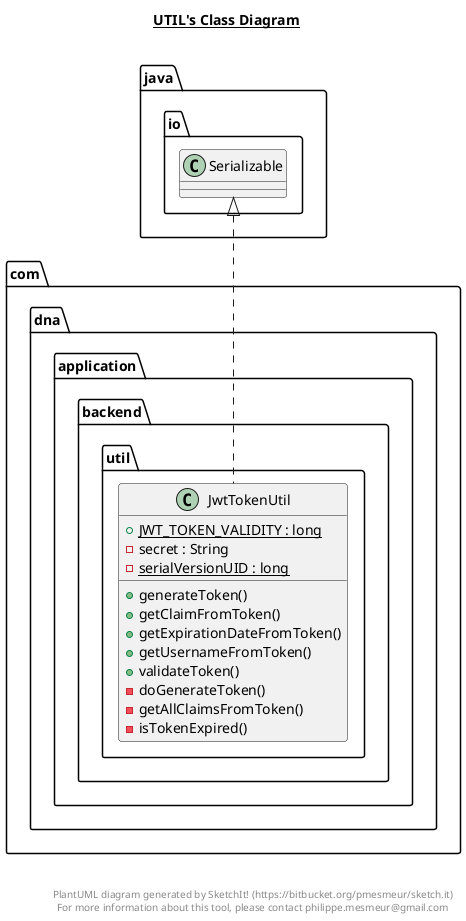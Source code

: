 @startuml

title __UTIL's Class Diagram__\n

  namespace com.dna.application.backend {
    namespace util {
      class com.dna.application.backend.util.JwtTokenUtil {
          {static} + JWT_TOKEN_VALIDITY : long
          - secret : String
          {static} - serialVersionUID : long
          + generateToken()
          + getClaimFromToken()
          + getExpirationDateFromToken()
          + getUsernameFromToken()
          + validateToken()
          - doGenerateToken()
          - getAllClaimsFromToken()
          - isTokenExpired()
      }
    }
  }
  

  com.dna.application.backend.util.JwtTokenUtil .up.|> java.io.Serializable


right footer


PlantUML diagram generated by SketchIt! (https://bitbucket.org/pmesmeur/sketch.it)
For more information about this tool, please contact philippe.mesmeur@gmail.com
endfooter

@enduml
